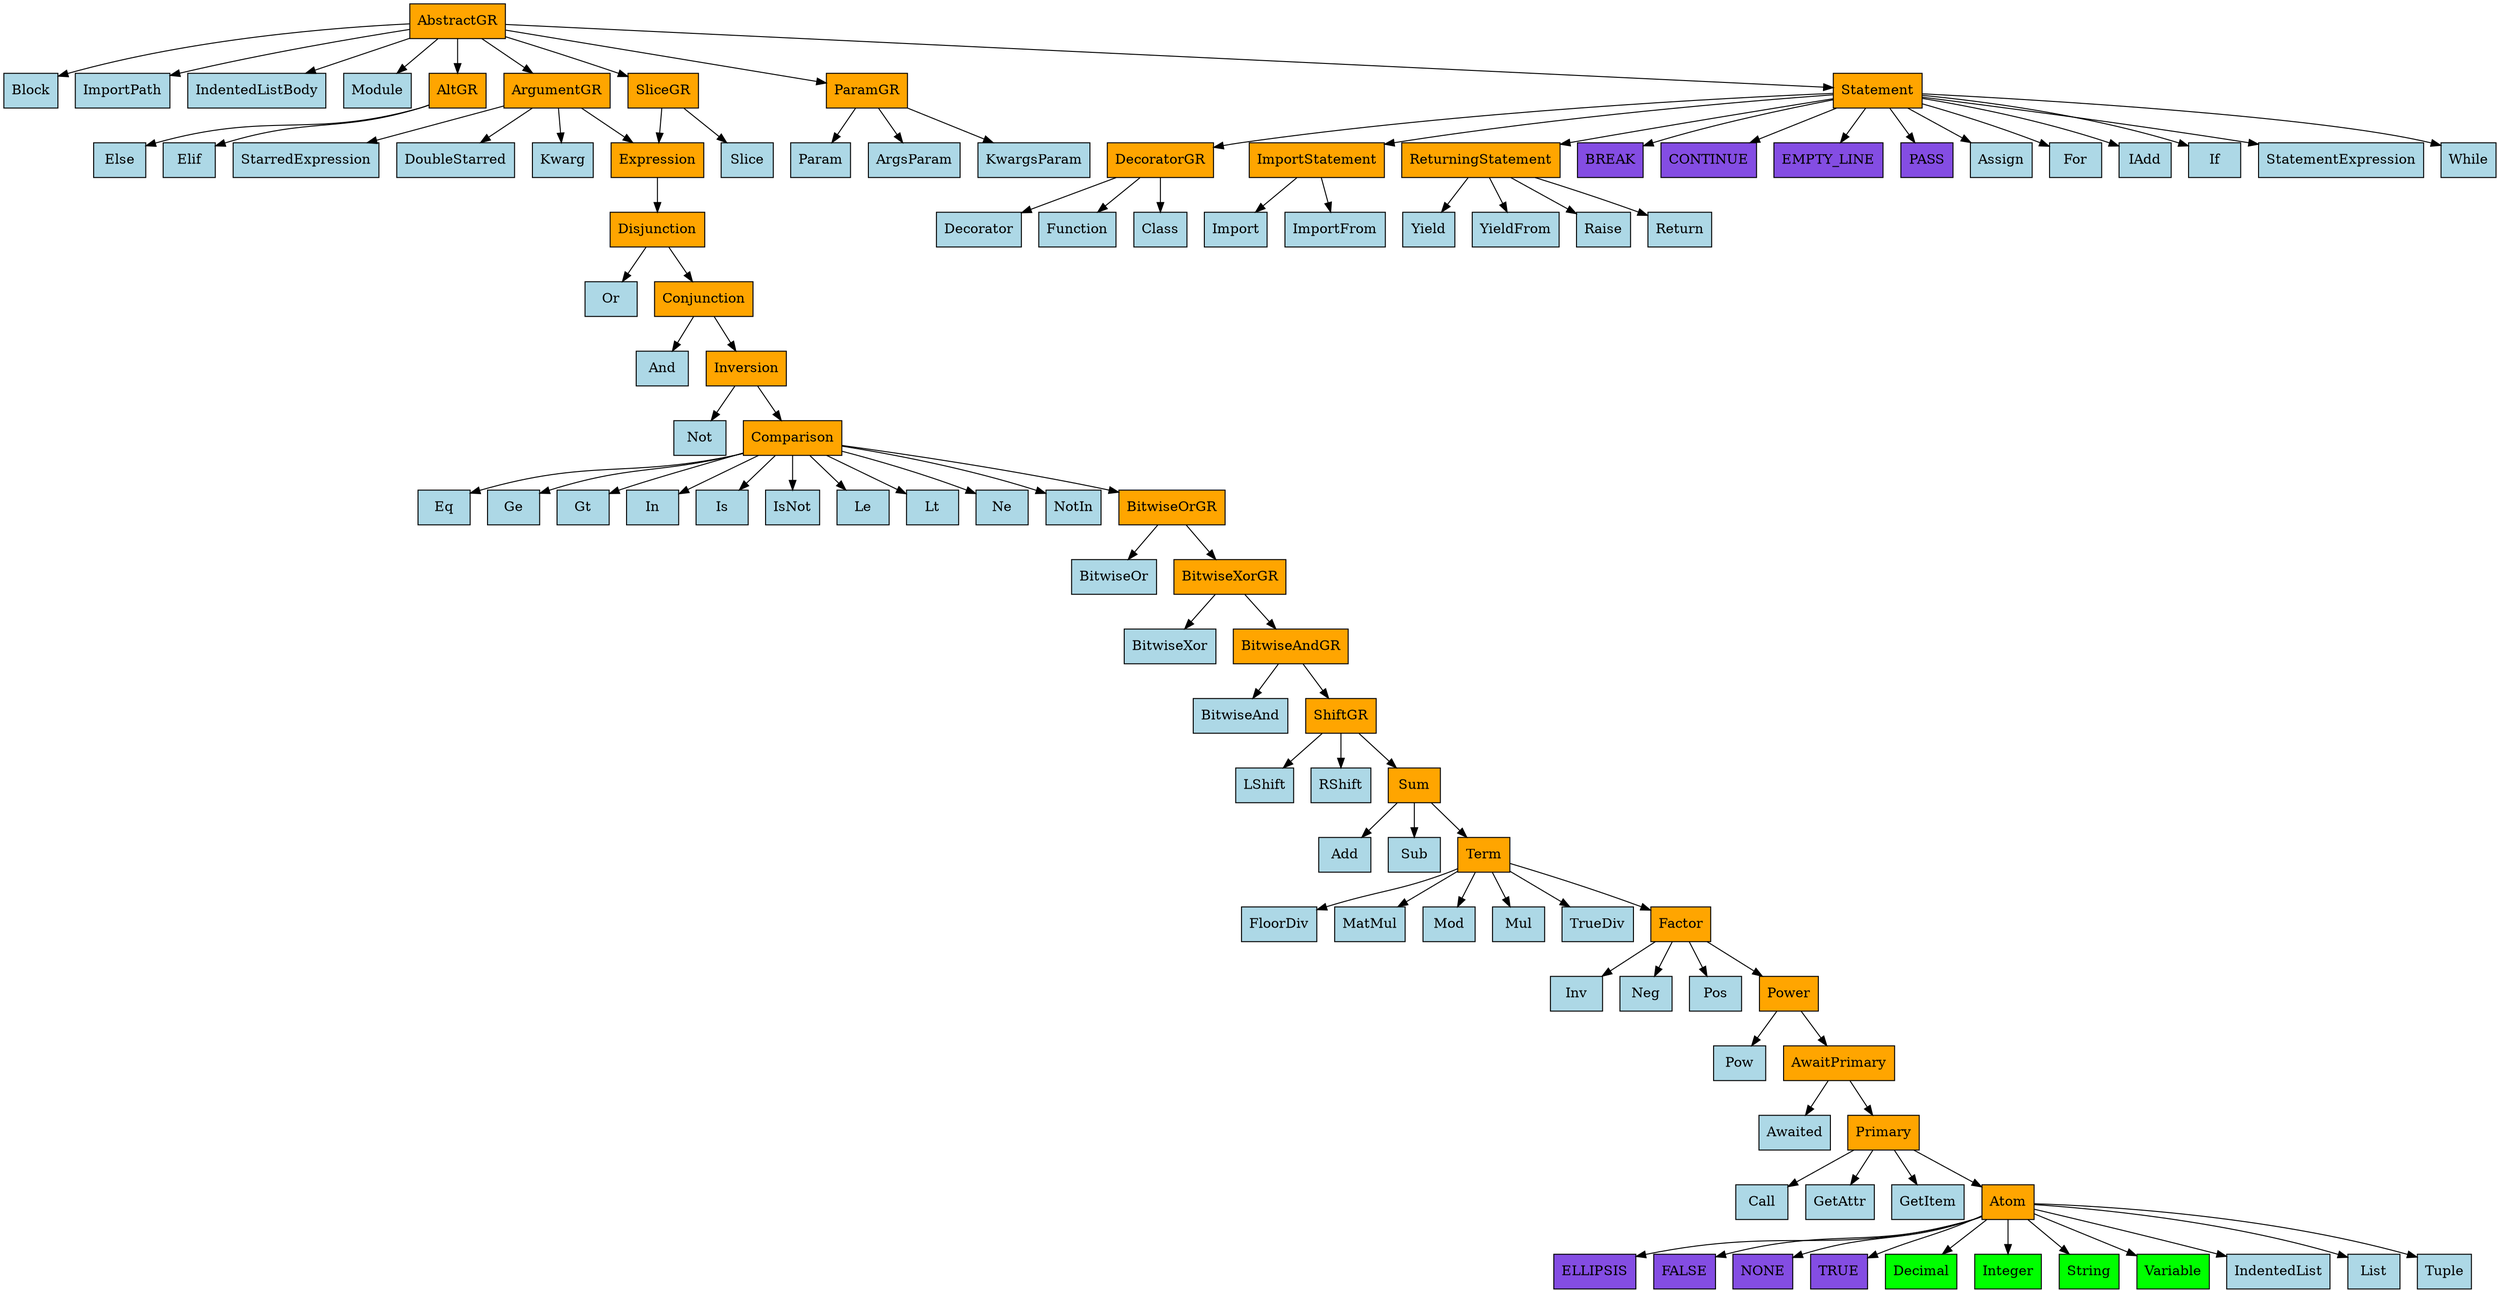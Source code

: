digraph {
	AbstractGR [label=AbstractGR fillcolor=orange shape=rect style=filled]
	AbstractGR -> Block
	AbstractGR -> ImportPath
	AbstractGR -> IndentedListBody
	AbstractGR -> Module
	AbstractGR -> AltGR
	AbstractGR -> ArgumentGR
	AbstractGR -> ParamGR
	AbstractGR -> SliceGR
	AbstractGR -> Statement
	Block [label=Block fillcolor=lightblue shape=rect style=filled]
	ImportPath [label=ImportPath fillcolor=lightblue shape=rect style=filled]
	IndentedListBody [label=IndentedListBody fillcolor=lightblue shape=rect style=filled]
	Module [label=Module fillcolor=lightblue shape=rect style=filled]
	AltGR [label=AltGR fillcolor=orange shape=rect style=filled]
	AltGR -> Elif
	AltGR -> Else
	ArgumentGR [label=ArgumentGR fillcolor=orange shape=rect style=filled]
	ArgumentGR -> DoubleStarred
	ArgumentGR -> Kwarg
	ArgumentGR -> StarredExpression
	ArgumentGR -> Expression
	ParamGR [label=ParamGR fillcolor=orange shape=rect style=filled]
	ParamGR -> ArgsParam
	ParamGR -> KwargsParam
	ParamGR -> Param
	SliceGR [label=SliceGR fillcolor=orange shape=rect style=filled]
	SliceGR -> Slice
	SliceGR -> Expression
	Statement [label=Statement fillcolor=orange shape=rect style=filled]
	Statement -> _Break
	Statement -> _Continue
	Statement -> _EmptyLine
	Statement -> _Pass
	Statement -> Assign
	Statement -> For
	Statement -> IAdd
	Statement -> If
	Statement -> StatementExpression
	Statement -> While
	Statement -> DecoratorGR
	Statement -> ImportStatement
	Statement -> ReturningStatement
	_Break [label=BREAK fillcolor="#844de3" shape=rect style=filled]
	_Continue [label=CONTINUE fillcolor="#844de3" shape=rect style=filled]
	_EmptyLine [label=EMPTY_LINE fillcolor="#844de3" shape=rect style=filled]
	_Pass [label=PASS fillcolor="#844de3" shape=rect style=filled]
	ArgsParam [label=ArgsParam fillcolor=lightblue shape=rect style=filled]
	Assign [label=Assign fillcolor=lightblue shape=rect style=filled]
	DoubleStarred [label=DoubleStarred fillcolor=lightblue shape=rect style=filled]
	Elif [label=Elif fillcolor=lightblue shape=rect style=filled]
	Else [label=Else fillcolor=lightblue shape=rect style=filled]
	For [label=For fillcolor=lightblue shape=rect style=filled]
	IAdd [label=IAdd fillcolor=lightblue shape=rect style=filled]
	If [label=If fillcolor=lightblue shape=rect style=filled]
	Kwarg [label=Kwarg fillcolor=lightblue shape=rect style=filled]
	KwargsParam [label=KwargsParam fillcolor=lightblue shape=rect style=filled]
	Param [label=Param fillcolor=lightblue shape=rect style=filled]
	Slice [label=Slice fillcolor=lightblue shape=rect style=filled]
	StarredExpression [label=StarredExpression fillcolor=lightblue shape=rect style=filled]
	StatementExpression [label=StatementExpression fillcolor=lightblue shape=rect style=filled]
	While [label=While fillcolor=lightblue shape=rect style=filled]
	DecoratorGR [label=DecoratorGR fillcolor=orange shape=rect style=filled]
	DecoratorGR -> Class
	DecoratorGR -> Decorator
	DecoratorGR -> Function
	Expression [label=Expression fillcolor=orange shape=rect style=filled]
	Expression -> Disjunction
	ImportStatement [label=ImportStatement fillcolor=orange shape=rect style=filled]
	ImportStatement -> Import
	ImportStatement -> ImportFrom
	ReturningStatement [label=ReturningStatement fillcolor=orange shape=rect style=filled]
	ReturningStatement -> Raise
	ReturningStatement -> Return
	ReturningStatement -> Yield
	ReturningStatement -> YieldFrom
	Class [label=Class fillcolor=lightblue shape=rect style=filled]
	Decorator [label=Decorator fillcolor=lightblue shape=rect style=filled]
	Function [label=Function fillcolor=lightblue shape=rect style=filled]
	Import [label=Import fillcolor=lightblue shape=rect style=filled]
	ImportFrom [label=ImportFrom fillcolor=lightblue shape=rect style=filled]
	Raise [label=Raise fillcolor=lightblue shape=rect style=filled]
	Return [label=Return fillcolor=lightblue shape=rect style=filled]
	Yield [label=Yield fillcolor=lightblue shape=rect style=filled]
	YieldFrom [label=YieldFrom fillcolor=lightblue shape=rect style=filled]
	Disjunction [label=Disjunction fillcolor=orange shape=rect style=filled]
	Disjunction -> Or
	Disjunction -> Conjunction
	Or [label=Or fillcolor=lightblue shape=rect style=filled]
	Conjunction [label=Conjunction fillcolor=orange shape=rect style=filled]
	Conjunction -> And
	Conjunction -> Inversion
	And [label=And fillcolor=lightblue shape=rect style=filled]
	Inversion [label=Inversion fillcolor=orange shape=rect style=filled]
	Inversion -> Not
	Inversion -> Comparison
	Not [label=Not fillcolor=lightblue shape=rect style=filled]
	Comparison [label=Comparison fillcolor=orange shape=rect style=filled]
	Comparison -> Eq
	Comparison -> Ge
	Comparison -> Gt
	Comparison -> In
	Comparison -> Is
	Comparison -> IsNot
	Comparison -> Le
	Comparison -> Lt
	Comparison -> Ne
	Comparison -> NotIn
	Comparison -> BitwiseOrGR
	Eq [label=Eq fillcolor=lightblue shape=rect style=filled]
	Ge [label=Ge fillcolor=lightblue shape=rect style=filled]
	Gt [label=Gt fillcolor=lightblue shape=rect style=filled]
	In [label=In fillcolor=lightblue shape=rect style=filled]
	Is [label=Is fillcolor=lightblue shape=rect style=filled]
	IsNot [label=IsNot fillcolor=lightblue shape=rect style=filled]
	Le [label=Le fillcolor=lightblue shape=rect style=filled]
	Lt [label=Lt fillcolor=lightblue shape=rect style=filled]
	Ne [label=Ne fillcolor=lightblue shape=rect style=filled]
	NotIn [label=NotIn fillcolor=lightblue shape=rect style=filled]
	BitwiseOrGR [label=BitwiseOrGR fillcolor=orange shape=rect style=filled]
	BitwiseOrGR -> BitwiseOr
	BitwiseOrGR -> BitwiseXorGR
	BitwiseOr [label=BitwiseOr fillcolor=lightblue shape=rect style=filled]
	BitwiseXorGR [label=BitwiseXorGR fillcolor=orange shape=rect style=filled]
	BitwiseXorGR -> BitwiseXor
	BitwiseXorGR -> BitwiseAndGR
	BitwiseXor [label=BitwiseXor fillcolor=lightblue shape=rect style=filled]
	BitwiseAndGR [label=BitwiseAndGR fillcolor=orange shape=rect style=filled]
	BitwiseAndGR -> BitwiseAnd
	BitwiseAndGR -> ShiftGR
	BitwiseAnd [label=BitwiseAnd fillcolor=lightblue shape=rect style=filled]
	ShiftGR [label=ShiftGR fillcolor=orange shape=rect style=filled]
	ShiftGR -> LShift
	ShiftGR -> RShift
	ShiftGR -> Sum
	LShift [label=LShift fillcolor=lightblue shape=rect style=filled]
	RShift [label=RShift fillcolor=lightblue shape=rect style=filled]
	Sum [label=Sum fillcolor=orange shape=rect style=filled]
	Sum -> Add
	Sum -> Sub
	Sum -> Term
	Add [label=Add fillcolor=lightblue shape=rect style=filled]
	Sub [label=Sub fillcolor=lightblue shape=rect style=filled]
	Term [label=Term fillcolor=orange shape=rect style=filled]
	Term -> FloorDiv
	Term -> MatMul
	Term -> Mod
	Term -> Mul
	Term -> TrueDiv
	Term -> Factor
	FloorDiv [label=FloorDiv fillcolor=lightblue shape=rect style=filled]
	MatMul [label=MatMul fillcolor=lightblue shape=rect style=filled]
	Mod [label=Mod fillcolor=lightblue shape=rect style=filled]
	Mul [label=Mul fillcolor=lightblue shape=rect style=filled]
	TrueDiv [label=TrueDiv fillcolor=lightblue shape=rect style=filled]
	Factor [label=Factor fillcolor=orange shape=rect style=filled]
	Factor -> Inv
	Factor -> Neg
	Factor -> Pos
	Factor -> Power
	Inv [label=Inv fillcolor=lightblue shape=rect style=filled]
	Neg [label=Neg fillcolor=lightblue shape=rect style=filled]
	Pos [label=Pos fillcolor=lightblue shape=rect style=filled]
	Power [label=Power fillcolor=orange shape=rect style=filled]
	Power -> Pow
	Power -> AwaitPrimary
	Pow [label=Pow fillcolor=lightblue shape=rect style=filled]
	AwaitPrimary [label=AwaitPrimary fillcolor=orange shape=rect style=filled]
	AwaitPrimary -> Awaited
	AwaitPrimary -> Primary
	Awaited [label=Awaited fillcolor=lightblue shape=rect style=filled]
	Primary [label=Primary fillcolor=orange shape=rect style=filled]
	Primary -> Call
	Primary -> GetAttr
	Primary -> GetItem
	Primary -> Atom
	Call [label=Call fillcolor=lightblue shape=rect style=filled]
	GetAttr [label=GetAttr fillcolor=lightblue shape=rect style=filled]
	GetItem [label=GetItem fillcolor=lightblue shape=rect style=filled]
	Atom [label=Atom fillcolor=orange shape=rect style=filled]
	Atom -> _Ellipsis
	Atom -> _False
	Atom -> _None
	Atom -> _True
	Atom -> Decimal
	Atom -> Integer
	Atom -> String
	Atom -> Variable
	Atom -> IndentedList
	Atom -> List
	Atom -> Tuple
	_Ellipsis [label=ELLIPSIS fillcolor="#844de3" shape=rect style=filled]
	_False [label=FALSE fillcolor="#844de3" shape=rect style=filled]
	_None [label=NONE fillcolor="#844de3" shape=rect style=filled]
	_True [label=TRUE fillcolor="#844de3" shape=rect style=filled]
	Decimal [label=Decimal fillcolor=lime shape=rect style=filled]
	Integer [label=Integer fillcolor=lime shape=rect style=filled]
	String [label=String fillcolor=lime shape=rect style=filled]
	Variable [label=Variable fillcolor=lime shape=rect style=filled]
	IndentedList [label=IndentedList fillcolor=lightblue shape=rect style=filled]
	List [label=List fillcolor=lightblue shape=rect style=filled]
	Tuple [label=Tuple fillcolor=lightblue shape=rect style=filled]
}
